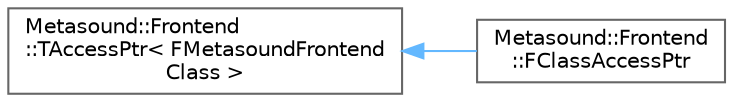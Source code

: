digraph "Graphical Class Hierarchy"
{
 // INTERACTIVE_SVG=YES
 // LATEX_PDF_SIZE
  bgcolor="transparent";
  edge [fontname=Helvetica,fontsize=10,labelfontname=Helvetica,labelfontsize=10];
  node [fontname=Helvetica,fontsize=10,shape=box,height=0.2,width=0.4];
  rankdir="LR";
  Node0 [id="Node000000",label="Metasound::Frontend\l::TAccessPtr\< FMetasoundFrontend\lClass \>",height=0.2,width=0.4,color="grey40", fillcolor="white", style="filled",URL="$d9/d27/classMetasound_1_1Frontend_1_1TAccessPtr.html",tooltip=" "];
  Node0 -> Node1 [id="edge5739_Node000000_Node000001",dir="back",color="steelblue1",style="solid",tooltip=" "];
  Node1 [id="Node000001",label="Metasound::Frontend\l::FClassAccessPtr",height=0.2,width=0.4,color="grey40", fillcolor="white", style="filled",URL="$d9/def/classMetasound_1_1Frontend_1_1FClassAccessPtr.html",tooltip=" "];
}

